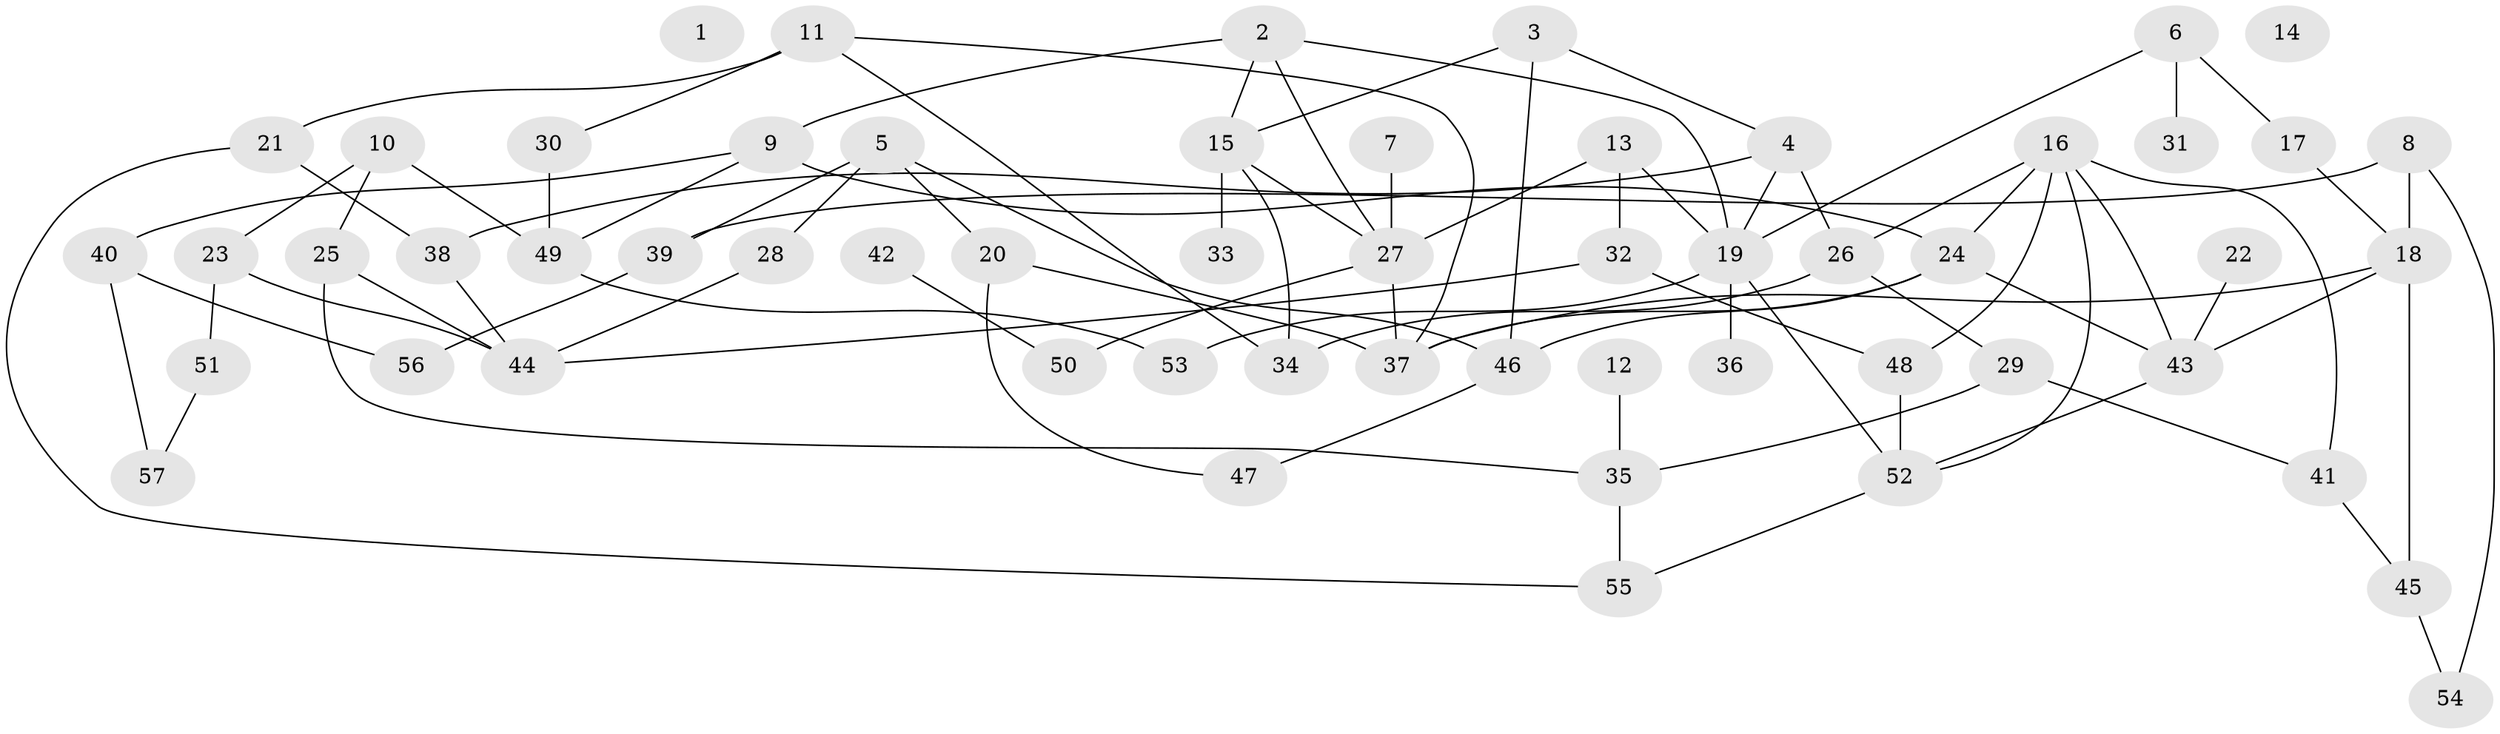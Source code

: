 // Generated by graph-tools (version 1.1) at 2025/40/03/09/25 04:40:22]
// undirected, 57 vertices, 87 edges
graph export_dot {
graph [start="1"]
  node [color=gray90,style=filled];
  1;
  2;
  3;
  4;
  5;
  6;
  7;
  8;
  9;
  10;
  11;
  12;
  13;
  14;
  15;
  16;
  17;
  18;
  19;
  20;
  21;
  22;
  23;
  24;
  25;
  26;
  27;
  28;
  29;
  30;
  31;
  32;
  33;
  34;
  35;
  36;
  37;
  38;
  39;
  40;
  41;
  42;
  43;
  44;
  45;
  46;
  47;
  48;
  49;
  50;
  51;
  52;
  53;
  54;
  55;
  56;
  57;
  2 -- 9;
  2 -- 15;
  2 -- 19;
  2 -- 27;
  3 -- 4;
  3 -- 15;
  3 -- 46;
  4 -- 19;
  4 -- 26;
  4 -- 38;
  5 -- 20;
  5 -- 28;
  5 -- 39;
  5 -- 46;
  6 -- 17;
  6 -- 19;
  6 -- 31;
  7 -- 27;
  8 -- 18;
  8 -- 39;
  8 -- 54;
  9 -- 24;
  9 -- 40;
  9 -- 49;
  10 -- 23;
  10 -- 25;
  10 -- 49;
  11 -- 21;
  11 -- 30;
  11 -- 34;
  11 -- 37;
  12 -- 35;
  13 -- 19;
  13 -- 27;
  13 -- 32;
  15 -- 27;
  15 -- 33;
  15 -- 34;
  16 -- 24;
  16 -- 26;
  16 -- 41;
  16 -- 43;
  16 -- 48;
  16 -- 52;
  17 -- 18;
  18 -- 37;
  18 -- 43;
  18 -- 45;
  19 -- 36;
  19 -- 52;
  19 -- 53;
  20 -- 37;
  20 -- 47;
  21 -- 38;
  21 -- 55;
  22 -- 43;
  23 -- 44;
  23 -- 51;
  24 -- 37;
  24 -- 43;
  24 -- 46;
  25 -- 35;
  25 -- 44;
  26 -- 29;
  26 -- 34;
  27 -- 37;
  27 -- 50;
  28 -- 44;
  29 -- 35;
  29 -- 41;
  30 -- 49;
  32 -- 44;
  32 -- 48;
  35 -- 55;
  38 -- 44;
  39 -- 56;
  40 -- 56;
  40 -- 57;
  41 -- 45;
  42 -- 50;
  43 -- 52;
  45 -- 54;
  46 -- 47;
  48 -- 52;
  49 -- 53;
  51 -- 57;
  52 -- 55;
}
